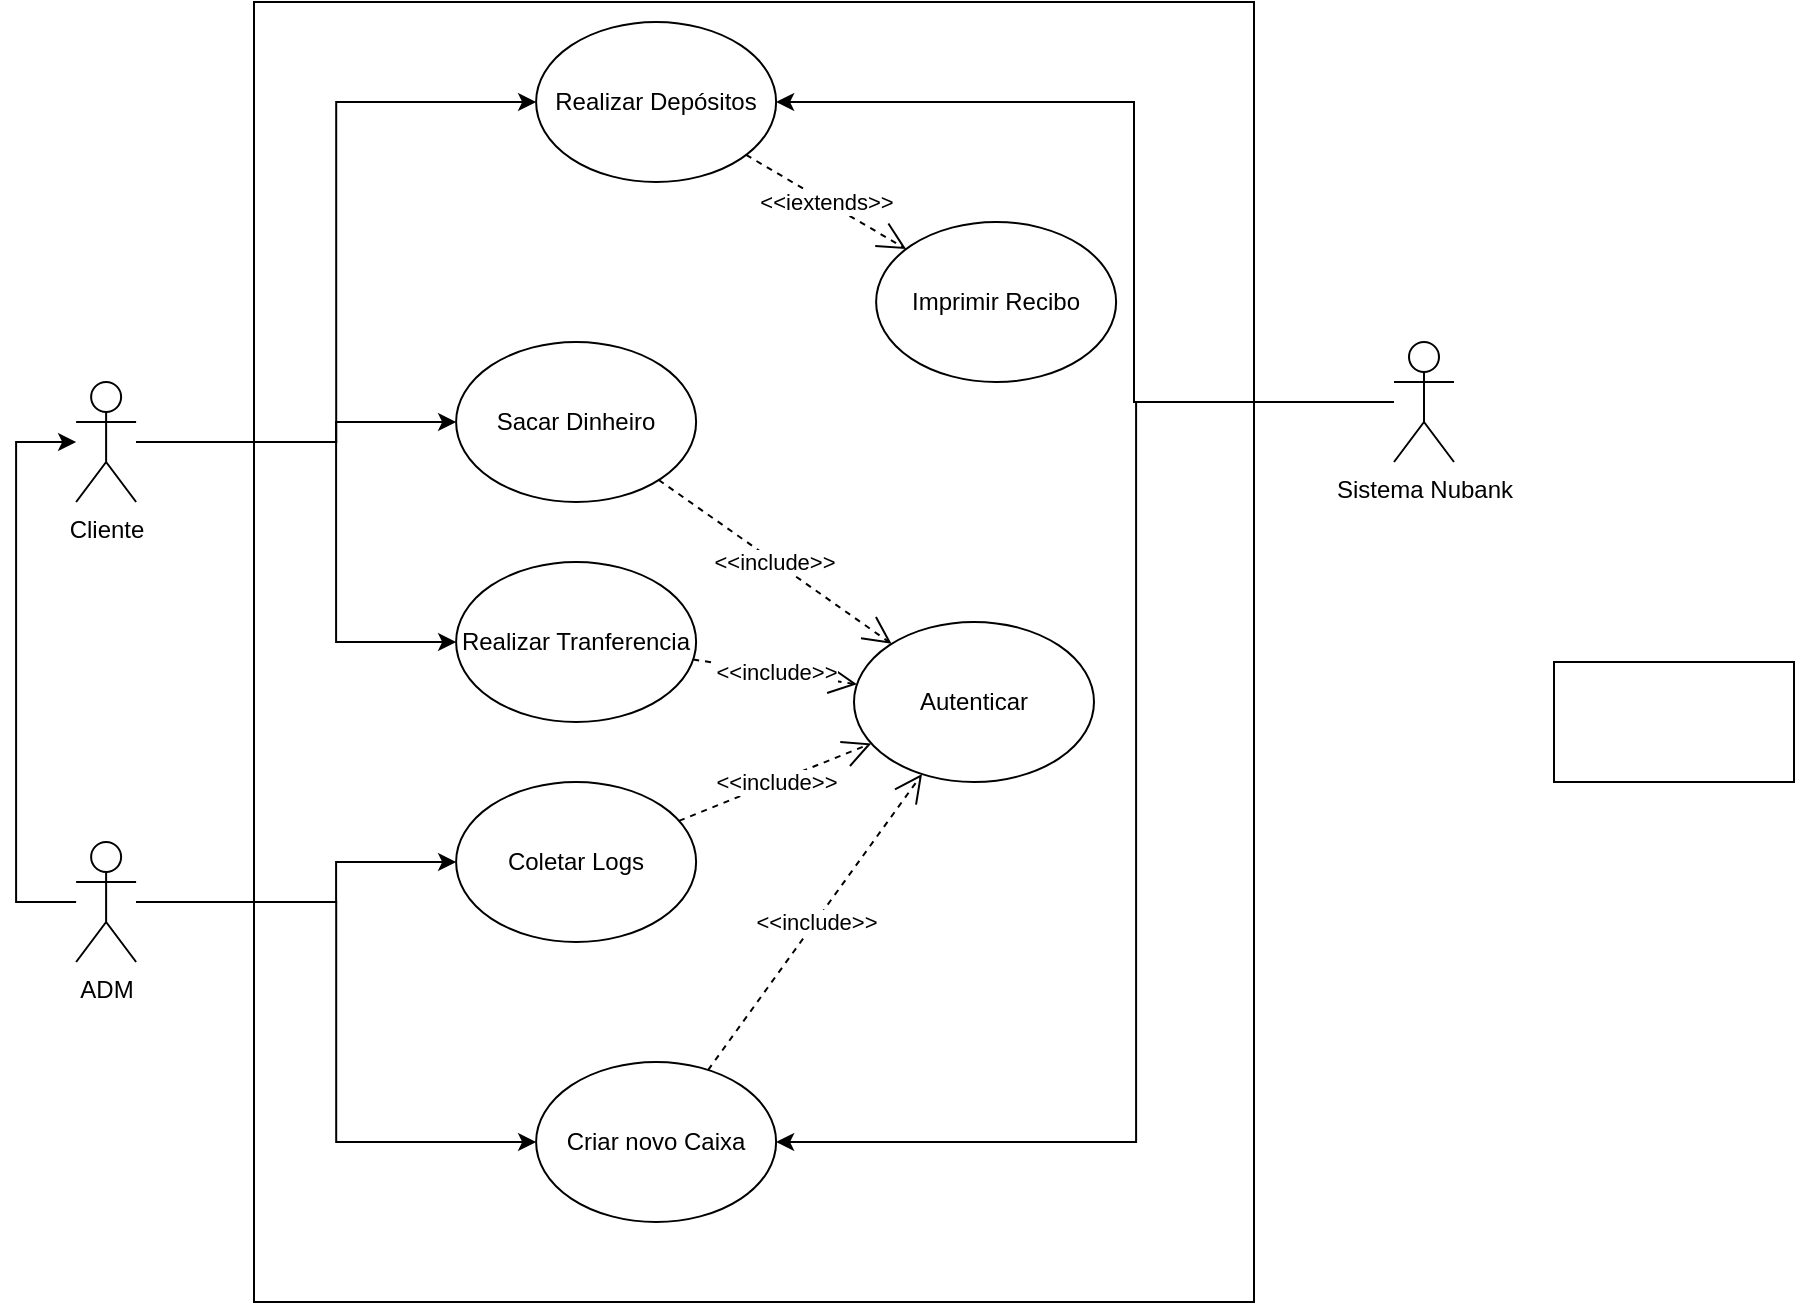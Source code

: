 <mxfile version="14.6.13" type="device"><diagram id="9dnmErnRcMxuacubNiG1" name="Página-1"><mxGraphModel dx="1185" dy="685" grid="1" gridSize="10" guides="1" tooltips="1" connect="1" arrows="1" fold="1" page="1" pageScale="1" pageWidth="827" pageHeight="1169" math="0" shadow="0"><root><mxCell id="0"/><mxCell id="1" parent="0"/><mxCell id="70hRcZT8QfdFAS8wTrlS-41" value="" style="rounded=0;whiteSpace=wrap;html=1;" vertex="1" parent="1"><mxGeometry x="780" y="510" width="120" height="60" as="geometry"/></mxCell><mxCell id="70hRcZT8QfdFAS8wTrlS-40" value="" style="rounded=0;whiteSpace=wrap;html=1;" vertex="1" parent="1"><mxGeometry x="130" y="180" width="500" height="650" as="geometry"/></mxCell><mxCell id="70hRcZT8QfdFAS8wTrlS-15" style="edgeStyle=orthogonalEdgeStyle;rounded=0;orthogonalLoop=1;jettySize=auto;html=1;" edge="1" parent="1" source="70hRcZT8QfdFAS8wTrlS-2" target="70hRcZT8QfdFAS8wTrlS-12"><mxGeometry relative="1" as="geometry"><Array as="points"><mxPoint x="171.06" y="400"/><mxPoint x="171.06" y="390"/></Array></mxGeometry></mxCell><mxCell id="70hRcZT8QfdFAS8wTrlS-16" style="edgeStyle=orthogonalEdgeStyle;rounded=0;orthogonalLoop=1;jettySize=auto;html=1;entryX=0;entryY=0.5;entryDx=0;entryDy=0;" edge="1" parent="1" source="70hRcZT8QfdFAS8wTrlS-2" target="70hRcZT8QfdFAS8wTrlS-13"><mxGeometry relative="1" as="geometry"><Array as="points"><mxPoint x="171.06" y="400"/><mxPoint x="171.06" y="500"/></Array></mxGeometry></mxCell><mxCell id="70hRcZT8QfdFAS8wTrlS-17" style="edgeStyle=orthogonalEdgeStyle;rounded=0;orthogonalLoop=1;jettySize=auto;html=1;entryX=0;entryY=0.5;entryDx=0;entryDy=0;" edge="1" parent="1" source="70hRcZT8QfdFAS8wTrlS-2" target="70hRcZT8QfdFAS8wTrlS-14"><mxGeometry relative="1" as="geometry"/></mxCell><mxCell id="70hRcZT8QfdFAS8wTrlS-2" value="Cliente&lt;br&gt;" style="shape=umlActor;verticalLabelPosition=bottom;verticalAlign=top;html=1;" vertex="1" parent="1"><mxGeometry x="41.06" y="370" width="30" height="60" as="geometry"/></mxCell><mxCell id="70hRcZT8QfdFAS8wTrlS-11" style="edgeStyle=orthogonalEdgeStyle;rounded=0;orthogonalLoop=1;jettySize=auto;html=1;" edge="1" parent="1" source="70hRcZT8QfdFAS8wTrlS-7" target="70hRcZT8QfdFAS8wTrlS-2"><mxGeometry relative="1" as="geometry"><Array as="points"><mxPoint x="11.06" y="630"/><mxPoint x="11.06" y="400"/></Array></mxGeometry></mxCell><mxCell id="70hRcZT8QfdFAS8wTrlS-20" style="edgeStyle=orthogonalEdgeStyle;rounded=0;orthogonalLoop=1;jettySize=auto;html=1;" edge="1" parent="1" source="70hRcZT8QfdFAS8wTrlS-7" target="70hRcZT8QfdFAS8wTrlS-18"><mxGeometry relative="1" as="geometry"><Array as="points"><mxPoint x="171.06" y="630"/><mxPoint x="171.06" y="610"/></Array></mxGeometry></mxCell><mxCell id="70hRcZT8QfdFAS8wTrlS-21" style="edgeStyle=orthogonalEdgeStyle;rounded=0;orthogonalLoop=1;jettySize=auto;html=1;entryX=0;entryY=0.5;entryDx=0;entryDy=0;" edge="1" parent="1" source="70hRcZT8QfdFAS8wTrlS-7" target="70hRcZT8QfdFAS8wTrlS-19"><mxGeometry relative="1" as="geometry"/></mxCell><mxCell id="70hRcZT8QfdFAS8wTrlS-7" value="ADM" style="shape=umlActor;verticalLabelPosition=bottom;verticalAlign=top;html=1;outlineConnect=0;" vertex="1" parent="1"><mxGeometry x="41.06" y="600" width="30" height="60" as="geometry"/></mxCell><mxCell id="70hRcZT8QfdFAS8wTrlS-12" value="Sacar Dinheiro" style="ellipse;whiteSpace=wrap;html=1;" vertex="1" parent="1"><mxGeometry x="231.06" y="350" width="120" height="80" as="geometry"/></mxCell><mxCell id="70hRcZT8QfdFAS8wTrlS-13" value="Realizar Tranferencia" style="ellipse;whiteSpace=wrap;html=1;" vertex="1" parent="1"><mxGeometry x="231.06" y="460" width="120" height="80" as="geometry"/></mxCell><mxCell id="70hRcZT8QfdFAS8wTrlS-14" value="Realizar Depósitos" style="ellipse;whiteSpace=wrap;html=1;" vertex="1" parent="1"><mxGeometry x="271.06" y="190" width="120" height="80" as="geometry"/></mxCell><mxCell id="70hRcZT8QfdFAS8wTrlS-18" value="Coletar Logs" style="ellipse;whiteSpace=wrap;html=1;" vertex="1" parent="1"><mxGeometry x="231.06" y="570" width="120" height="80" as="geometry"/></mxCell><mxCell id="70hRcZT8QfdFAS8wTrlS-19" value="Criar novo Caixa" style="ellipse;whiteSpace=wrap;html=1;" vertex="1" parent="1"><mxGeometry x="271.06" y="710" width="120" height="80" as="geometry"/></mxCell><mxCell id="70hRcZT8QfdFAS8wTrlS-24" style="edgeStyle=orthogonalEdgeStyle;rounded=0;orthogonalLoop=1;jettySize=auto;html=1;entryX=1;entryY=0.5;entryDx=0;entryDy=0;" edge="1" parent="1" source="70hRcZT8QfdFAS8wTrlS-22" target="70hRcZT8QfdFAS8wTrlS-19"><mxGeometry relative="1" as="geometry"><Array as="points"><mxPoint x="571.06" y="380"/><mxPoint x="571.06" y="750"/></Array></mxGeometry></mxCell><mxCell id="70hRcZT8QfdFAS8wTrlS-25" style="edgeStyle=orthogonalEdgeStyle;rounded=0;orthogonalLoop=1;jettySize=auto;html=1;entryX=1;entryY=0.5;entryDx=0;entryDy=0;" edge="1" parent="1" source="70hRcZT8QfdFAS8wTrlS-22" target="70hRcZT8QfdFAS8wTrlS-14"><mxGeometry relative="1" as="geometry"><Array as="points"><mxPoint x="570" y="380"/><mxPoint x="570" y="230"/></Array></mxGeometry></mxCell><mxCell id="70hRcZT8QfdFAS8wTrlS-22" value="Sistema Nubank" style="shape=umlActor;verticalLabelPosition=bottom;verticalAlign=top;html=1;outlineConnect=0;" vertex="1" parent="1"><mxGeometry x="700" y="350" width="30" height="60" as="geometry"/></mxCell><mxCell id="70hRcZT8QfdFAS8wTrlS-26" value="Imprimir Recibo" style="ellipse;whiteSpace=wrap;html=1;" vertex="1" parent="1"><mxGeometry x="441.06" y="290" width="120" height="80" as="geometry"/></mxCell><mxCell id="70hRcZT8QfdFAS8wTrlS-29" value="Autenticar" style="ellipse;whiteSpace=wrap;html=1;" vertex="1" parent="1"><mxGeometry x="430" y="490" width="120" height="80" as="geometry"/></mxCell><mxCell id="70hRcZT8QfdFAS8wTrlS-33" value="&amp;lt;&amp;lt;include&amp;gt;&amp;gt;" style="endArrow=open;endSize=12;dashed=1;html=1;" edge="1" parent="1" source="70hRcZT8QfdFAS8wTrlS-13" target="70hRcZT8QfdFAS8wTrlS-29"><mxGeometry width="160" relative="1" as="geometry"><mxPoint x="371.06" y="380" as="sourcePoint"/><mxPoint x="531.06" y="380" as="targetPoint"/></mxGeometry></mxCell><mxCell id="70hRcZT8QfdFAS8wTrlS-34" value="&amp;lt;&amp;lt;include&amp;gt;&amp;gt;" style="endArrow=open;endSize=12;dashed=1;html=1;" edge="1" parent="1" source="70hRcZT8QfdFAS8wTrlS-12" target="70hRcZT8QfdFAS8wTrlS-29"><mxGeometry width="160" relative="1" as="geometry"><mxPoint x="387.352" y="384.552" as="sourcePoint"/><mxPoint x="494.73" y="325.417" as="targetPoint"/></mxGeometry></mxCell><mxCell id="70hRcZT8QfdFAS8wTrlS-36" value="&amp;lt;&amp;lt;include&amp;gt;&amp;gt;" style="endArrow=open;endSize=12;dashed=1;html=1;" edge="1" parent="1" source="70hRcZT8QfdFAS8wTrlS-18" target="70hRcZT8QfdFAS8wTrlS-29"><mxGeometry width="160" relative="1" as="geometry"><mxPoint x="359.752" y="501.692" as="sourcePoint"/><mxPoint x="452.367" y="488.302" as="targetPoint"/></mxGeometry></mxCell><mxCell id="70hRcZT8QfdFAS8wTrlS-37" value="&amp;lt;&amp;lt;iextends&amp;gt;&amp;gt;" style="endArrow=open;endSize=12;dashed=1;html=1;" edge="1" parent="1" source="70hRcZT8QfdFAS8wTrlS-14" target="70hRcZT8QfdFAS8wTrlS-26"><mxGeometry width="160" relative="1" as="geometry"><mxPoint x="343.618" y="591.803" as="sourcePoint"/><mxPoint x="468.668" y="508.308" as="targetPoint"/></mxGeometry></mxCell><mxCell id="70hRcZT8QfdFAS8wTrlS-39" value="&amp;lt;&amp;lt;include&amp;gt;&amp;gt;" style="endArrow=open;endSize=12;dashed=1;html=1;" edge="1" parent="1" source="70hRcZT8QfdFAS8wTrlS-19" target="70hRcZT8QfdFAS8wTrlS-29"><mxGeometry width="160" relative="1" as="geometry"><mxPoint x="343.618" y="591.803" as="sourcePoint"/><mxPoint x="468.668" y="508.308" as="targetPoint"/></mxGeometry></mxCell></root></mxGraphModel></diagram></mxfile>